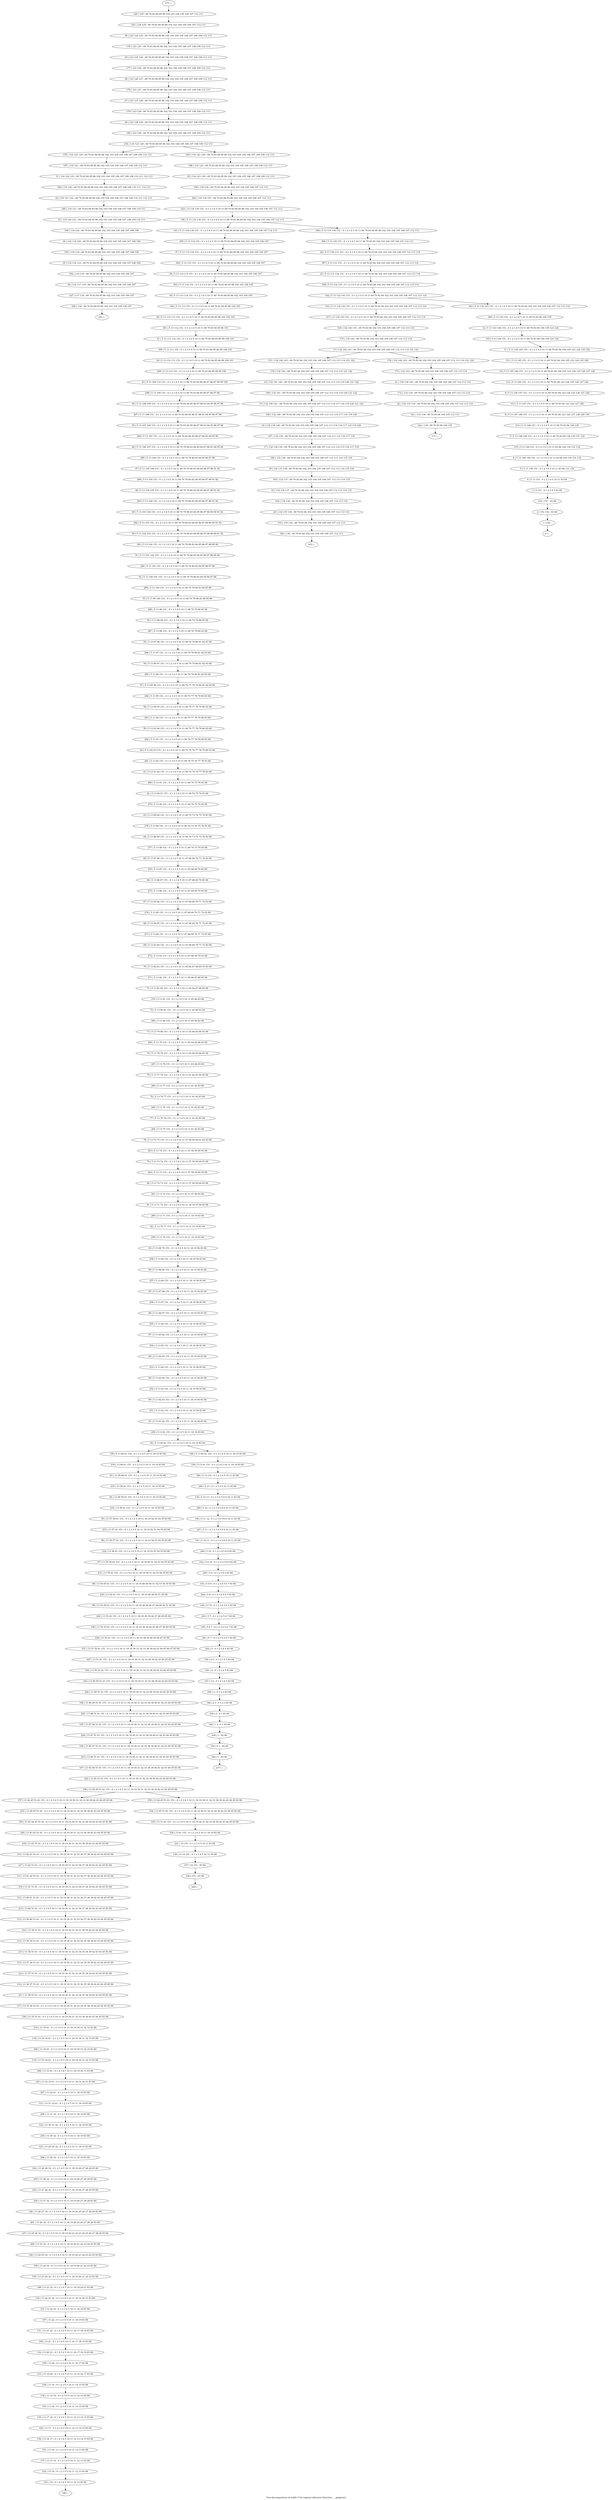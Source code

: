 digraph G {
graph [label="Tree-decomposition of width 5 for register allocator (function ___getgrent)"]
0[label="0 | : "];
1[label="1 | 152 : "];
2[label="2 | 151 152 : 83 84 "];
3[label="3 | 5 151 : 0 1 2 3 4 5 83 84 "];
4[label="4 | 5 13 151 : 0 1 2 3 4 5 10 11 83 84 "];
5[label="5 | 5 13 150 151 : 0 1 2 3 4 5 10 11 83 84 131 132 "];
6[label="6 | 5 13 149 150 151 : 0 1 2 3 4 5 10 11 83 84 129 130 131 132 "];
7[label="7 | 5 13 148 149 151 : 0 1 2 3 4 5 10 11 69 70 83 84 129 130 131 132 "];
8[label="8 | 5 13 147 148 151 : 0 1 2 3 4 5 10 11 69 70 83 84 123 124 127 128 129 130 "];
9[label="9 | 5 13 146 147 151 : 0 1 2 3 4 5 10 11 69 70 83 84 123 124 125 126 127 128 "];
10[label="10 | 5 13 145 146 151 : 0 1 2 3 4 5 10 11 69 70 83 84 104 105 123 124 125 126 127 128 "];
11[label="11 | 5 13 144 145 151 : 0 1 2 3 4 5 10 11 69 70 83 84 104 105 123 124 125 126 "];
12[label="12 | 5 13 143 144 151 : 0 1 2 3 4 5 10 11 69 70 83 84 104 105 123 124 "];
13[label="13 | 132 142 143 : 69 70 83 84 102 103 104 105 106 107 112 113 114 121 122 "];
14[label="14 | 132 141 142 : 69 70 83 84 102 103 104 105 106 107 112 113 114 119 120 121 122 "];
15[label="15 | 132 140 141 : 69 70 83 84 102 103 104 105 106 107 112 113 114 117 118 119 120 121 122 "];
16[label="16 | 132 139 140 : 69 70 83 84 102 103 104 105 106 107 112 113 114 116 117 118 119 120 "];
17[label="17 | 132 138 139 : 69 70 83 84 102 103 104 105 106 107 112 113 114 115 116 117 118 "];
18[label="18 | 132 137 138 : 69 70 83 84 102 103 104 105 106 107 112 113 114 115 116 "];
19[label="19 | 132 136 137 : 69 70 83 84 102 103 104 105 106 107 112 113 114 115 "];
20[label="20 | 132 135 136 : 69 70 83 84 102 103 104 105 106 107 112 113 114 "];
21[label="21 | 132 134 143 : 69 70 83 84 102 103 104 105 106 107 112 113 114 "];
22[label="22 | 132 133 134 : 69 70 83 84 102 103 104 105 106 107 112 113 114 "];
23[label="23 | 5 13 131 132 151 : 0 1 2 3 4 5 10 11 69 70 83 84 102 103 104 105 106 107 112 113 114 "];
24[label="24 | 5 13 130 131 151 : 0 1 2 3 4 5 10 11 69 70 83 84 102 103 104 105 106 107 112 113 114 "];
25[label="25 | 116 123 130 : 69 70 83 84 85 86 102 103 104 105 106 107 108 109 112 113 "];
26[label="26 | 123 128 129 : 69 70 83 84 85 86 102 103 104 105 106 107 108 109 112 113 "];
27[label="27 | 123 127 128 : 69 70 83 84 85 86 102 103 104 105 106 107 108 109 112 113 "];
28[label="28 | 123 126 127 : 69 70 83 84 85 86 102 103 104 105 106 107 108 109 112 113 "];
29[label="29 | 123 125 126 : 69 70 83 84 85 86 102 103 104 105 106 107 108 109 112 113 "];
30[label="30 | 123 124 125 : 69 70 83 84 85 86 102 103 104 105 106 107 108 109 112 113 "];
31[label="31 | 116 122 123 : 69 70 83 84 85 86 102 103 104 105 106 107 108 109 110 111 112 113 "];
32[label="32 | 116 121 122 : 69 70 83 84 85 86 102 103 104 105 106 107 108 109 110 111 112 113 "];
33[label="33 | 116 120 121 : 69 70 83 84 85 86 102 103 104 105 106 107 108 109 110 111 "];
34[label="34 | 116 119 120 : 69 70 83 84 85 86 102 103 104 105 106 107 108 109 "];
35[label="35 | 116 118 119 : 69 70 83 84 85 86 102 103 104 105 106 107 108 109 "];
36[label="36 | 116 117 118 : 69 70 83 84 85 86 102 103 104 105 106 107 "];
37[label="37 | 5 13 115 116 151 : 0 1 2 3 4 5 10 11 69 70 83 84 85 86 102 103 104 105 106 107 "];
38[label="38 | 5 13 114 115 151 : 0 1 2 3 4 5 10 11 69 70 83 84 85 86 102 103 104 105 106 107 "];
39[label="39 | 5 13 113 114 151 : 0 1 2 3 4 5 10 11 69 70 83 84 85 86 102 103 104 105 "];
40[label="40 | 5 13 112 113 151 : 0 1 2 3 4 5 10 11 69 70 83 84 85 86 101 102 103 "];
41[label="41 | 5 13 111 112 151 : 0 1 2 3 4 5 10 11 69 70 83 84 85 86 99 100 101 "];
42[label="42 | 5 13 110 111 151 : 0 1 2 3 4 5 10 11 69 70 83 84 85 86 99 100 101 "];
43[label="43 | 5 13 109 110 151 : 0 1 2 3 4 5 10 11 69 70 83 84 85 86 87 88 97 98 99 100 "];
44[label="44 | 5 13 108 109 151 : 0 1 2 3 4 5 10 11 69 70 83 84 85 86 87 88 93 94 95 96 97 98 "];
45[label="45 | 5 13 107 108 151 : 0 1 2 3 4 5 10 11 69 70 83 84 85 86 87 88 93 94 95 96 97 98 "];
46[label="46 | 5 13 106 107 151 : 0 1 2 3 4 5 10 11 69 70 79 80 83 84 85 86 87 88 93 94 95 96 "];
47[label="47 | 5 13 105 106 151 : 0 1 2 3 4 5 10 11 69 70 79 80 83 84 85 86 87 88 91 92 "];
48[label="48 | 5 13 104 105 151 : 0 1 2 3 4 5 10 11 69 70 79 80 83 84 85 86 87 88 91 92 "];
49[label="49 | 5 13 103 104 151 : 0 1 2 3 4 5 10 11 69 70 79 80 83 84 85 86 87 88 89 90 91 92 "];
50[label="50 | 5 13 102 103 151 : 0 1 2 3 4 5 10 11 69 70 79 80 83 84 85 86 87 88 89 90 91 92 "];
51[label="51 | 5 13 101 102 151 : 0 1 2 3 4 5 10 11 69 70 79 80 83 84 85 86 87 88 89 90 "];
52[label="52 | 5 13 100 101 151 : 0 1 2 3 4 5 10 11 69 70 79 80 83 84 85 86 87 88 "];
53[label="53 | 5 13 99 100 151 : 0 1 2 3 4 5 10 11 69 70 79 80 83 84 85 86 "];
54[label="54 | 5 13 98 99 151 : 0 1 2 3 4 5 10 11 69 70 79 80 83 84 "];
55[label="55 | 5 13 97 98 151 : 0 1 2 3 4 5 10 11 69 70 79 80 81 82 83 84 "];
56[label="56 | 5 13 96 97 151 : 0 1 2 3 4 5 10 11 69 70 79 80 81 82 83 84 "];
57[label="57 | 5 13 95 96 151 : 0 1 2 3 4 5 10 11 69 70 77 78 79 80 81 82 83 84 "];
58[label="58 | 5 13 94 95 151 : 0 1 2 3 4 5 10 11 69 70 77 78 79 80 83 84 "];
59[label="59 | 5 13 93 94 151 : 0 1 2 3 4 5 10 11 69 70 77 78 79 80 83 84 "];
60[label="60 | 5 13 92 93 151 : 0 1 2 3 4 5 10 11 69 70 75 76 77 78 79 80 83 84 "];
61[label="61 | 5 13 91 92 151 : 0 1 2 3 4 5 10 11 69 70 75 76 77 78 83 84 "];
62[label="62 | 5 13 90 91 151 : 0 1 2 3 4 5 10 11 69 70 75 76 83 84 "];
63[label="63 | 5 13 89 90 151 : 0 1 2 3 4 5 10 11 69 70 73 74 75 76 83 84 "];
64[label="64 | 5 13 88 89 151 : 0 1 2 3 4 5 10 11 69 70 73 74 75 76 83 84 "];
65[label="65 | 5 13 87 88 151 : 0 1 2 3 4 5 10 11 67 68 69 70 73 74 83 84 "];
66[label="66 | 5 13 86 87 151 : 0 1 2 3 4 5 10 11 67 68 69 70 83 84 "];
67[label="67 | 5 13 85 86 151 : 0 1 2 3 4 5 10 11 67 68 69 70 71 72 83 84 "];
68[label="68 | 5 13 84 85 151 : 0 1 2 3 4 5 10 11 67 68 69 70 71 72 83 84 "];
69[label="69 | 5 13 83 84 151 : 0 1 2 3 4 5 10 11 67 68 69 70 71 72 83 84 "];
70[label="70 | 5 13 82 83 151 : 0 1 2 3 4 5 10 11 65 66 67 68 69 70 83 84 "];
71[label="71 | 5 13 81 82 151 : 0 1 2 3 4 5 10 11 65 66 67 68 83 84 "];
72[label="72 | 5 13 80 81 151 : 0 1 2 3 4 5 10 11 65 66 83 84 "];
73[label="73 | 5 13 79 80 151 : 0 1 2 3 4 5 10 11 63 64 65 66 83 84 "];
74[label="74 | 5 13 78 79 151 : 0 1 2 3 4 5 10 11 63 64 65 66 83 84 "];
75[label="75 | 5 13 77 78 151 : 0 1 2 3 4 5 10 11 61 62 63 64 83 84 "];
76[label="76 | 5 13 76 77 151 : 0 1 2 3 4 5 10 11 61 62 83 84 "];
77[label="77 | 5 13 75 76 151 : 0 1 2 3 4 5 10 11 61 62 83 84 "];
78[label="78 | 5 13 74 75 151 : 0 1 2 3 4 5 10 11 57 58 59 60 61 62 83 84 "];
79[label="79 | 5 13 73 74 151 : 0 1 2 3 4 5 10 11 57 58 59 60 83 84 "];
80[label="80 | 5 13 72 73 151 : 0 1 2 3 4 5 10 11 57 58 59 60 83 84 "];
81[label="81 | 5 13 71 72 151 : 0 1 2 3 4 5 10 11 18 19 57 58 83 84 "];
82[label="82 | 5 13 70 71 151 : 0 1 2 3 4 5 10 11 18 19 83 84 "];
83[label="83 | 5 13 69 70 151 : 0 1 2 3 4 5 10 11 18 19 56 83 84 "];
84[label="84 | 5 13 68 69 151 : 0 1 2 3 4 5 10 11 18 19 56 83 84 "];
85[label="85 | 5 13 67 68 151 : 0 1 2 3 4 5 10 11 18 19 56 83 84 "];
86[label="86 | 5 13 66 67 151 : 0 1 2 3 4 5 10 11 18 19 56 83 84 "];
87[label="87 | 5 13 65 66 151 : 0 1 2 3 4 5 10 11 18 19 56 83 84 "];
88[label="88 | 5 13 64 65 151 : 0 1 2 3 4 5 10 11 18 19 56 83 84 "];
89[label="89 | 5 13 63 64 151 : 0 1 2 3 4 5 10 11 18 19 56 83 84 "];
90[label="90 | 5 13 62 63 151 : 0 1 2 3 4 5 10 11 18 19 56 83 84 "];
91[label="91 | 5 13 61 62 151 : 0 1 2 3 4 5 10 11 18 19 56 83 84 "];
92[label="92 | 5 13 60 61 151 : 0 1 2 3 4 5 10 11 18 19 83 84 "];
93[label="93 | 13 59 60 61 151 : 0 1 2 3 4 5 10 11 18 19 83 84 "];
94[label="94 | 13 58 59 61 151 : 0 1 2 3 4 5 10 11 18 19 83 84 "];
95[label="95 | 13 57 58 61 151 : 0 1 2 3 4 5 10 11 18 19 52 53 54 55 83 84 "];
96[label="96 | 13 56 57 61 151 : 0 1 2 3 4 5 10 11 18 19 52 53 54 55 83 84 "];
97[label="97 | 13 55 56 61 151 : 0 1 2 3 4 5 10 11 18 19 50 51 52 53 54 55 83 84 "];
98[label="98 | 13 54 55 61 151 : 0 1 2 3 4 5 10 11 18 19 48 49 50 51 52 53 54 55 83 84 "];
99[label="99 | 13 53 54 61 151 : 0 1 2 3 4 5 10 11 18 19 38 39 46 47 48 49 50 51 83 84 "];
100[label="100 | 13 52 53 61 151 : 0 1 2 3 4 5 10 11 18 19 38 39 44 45 46 47 48 49 83 84 "];
101[label="101 | 13 51 52 61 151 : 0 1 2 3 4 5 10 11 18 19 30 31 32 33 38 39 42 43 44 45 46 47 83 84 "];
102[label="102 | 13 50 51 61 151 : 0 1 2 3 4 5 10 11 18 19 30 31 32 33 38 39 42 43 44 45 83 84 "];
103[label="103 | 13 49 50 51 61 151 : 0 1 2 3 4 5 10 11 18 19 30 31 32 33 38 39 42 43 44 45 83 84 "];
104[label="104 | 13 48 49 51 61 151 : 0 1 2 3 4 5 10 11 18 19 30 31 32 33 38 39 40 41 42 43 44 45 83 84 "];
105[label="105 | 13 47 48 51 61 151 : 0 1 2 3 4 5 10 11 18 19 30 31 32 33 38 39 40 41 42 43 44 45 83 84 "];
106[label="106 | 13 46 47 51 61 151 : 0 1 2 3 4 5 10 11 18 19 30 31 32 33 38 39 40 41 42 43 44 45 83 84 "];
107[label="107 | 13 45 46 51 61 151 : 0 1 2 3 4 5 10 11 18 19 30 31 32 33 38 39 40 41 42 43 44 45 83 84 "];
108[label="108 | 13 44 45 51 61 151 : 0 1 2 3 4 5 10 11 18 19 30 31 32 33 38 39 42 43 44 45 83 84 "];
109[label="109 | 13 43 44 45 51 61 : 0 1 2 3 4 5 10 11 18 19 30 31 32 33 38 39 42 43 44 45 83 84 "];
110[label="110 | 13 42 43 51 61 : 0 1 2 3 4 5 10 11 18 19 30 31 32 33 36 37 38 39 42 43 44 45 83 84 "];
111[label="111 | 13 41 42 51 61 : 0 1 2 3 4 5 10 11 18 19 30 31 32 33 36 37 38 39 42 43 44 45 83 84 "];
112[label="112 | 13 40 41 51 61 : 0 1 2 3 4 5 10 11 18 19 30 31 32 33 36 37 38 39 42 43 44 45 83 84 "];
113[label="113 | 13 39 40 51 61 : 0 1 2 3 4 5 10 11 18 19 30 31 32 33 36 37 38 39 42 43 44 45 83 84 "];
114[label="114 | 13 38 39 51 61 : 0 1 2 3 4 5 10 11 18 19 30 31 32 33 34 35 38 39 42 43 44 45 83 84 "];
115[label="115 | 13 37 38 51 61 : 0 1 2 3 4 5 10 11 18 19 30 31 32 33 34 35 38 39 42 43 44 45 83 84 "];
116[label="116 | 13 36 37 51 61 : 0 1 2 3 4 5 10 11 18 19 30 31 32 33 34 35 38 39 42 43 44 45 83 84 "];
117[label="117 | 13 35 36 51 61 : 0 1 2 3 4 5 10 11 18 19 30 31 32 33 34 35 38 39 42 43 44 45 83 84 "];
118[label="118 | 13 34 35 61 : 0 1 2 3 4 5 10 11 18 19 30 31 32 33 83 84 "];
119[label="119 | 13 33 34 61 : 0 1 2 3 4 5 10 11 18 19 30 31 32 33 83 84 "];
120[label="120 | 13 32 33 61 : 0 1 2 3 4 5 10 11 18 19 30 31 83 84 "];
121[label="121 | 13 31 32 61 : 0 1 2 3 4 5 10 11 18 19 83 84 "];
122[label="122 | 13 30 31 32 : 0 1 2 3 4 5 10 11 18 19 83 84 "];
123[label="123 | 13 29 30 32 : 0 1 2 3 4 5 10 11 18 19 83 84 "];
124[label="124 | 13 28 29 32 : 0 1 2 3 4 5 10 11 18 19 26 27 28 29 83 84 "];
125[label="125 | 13 27 28 32 : 0 1 2 3 4 5 10 11 18 19 26 27 28 29 83 84 "];
126[label="126 | 13 26 27 32 : 0 1 2 3 4 5 10 11 18 19 24 25 26 27 28 29 83 84 "];
127[label="127 | 13 25 26 32 : 0 1 2 3 4 5 10 11 18 19 20 21 22 23 24 25 26 27 28 29 83 84 "];
128[label="128 | 13 24 25 32 : 0 1 2 3 4 5 10 11 18 19 20 21 22 23 24 25 83 84 "];
129[label="129 | 13 23 24 32 : 0 1 2 3 4 5 10 11 18 19 20 21 22 23 83 84 "];
130[label="130 | 13 22 23 32 : 0 1 2 3 4 5 10 11 18 19 20 21 83 84 "];
131[label="131 | 13 21 22 : 0 1 2 3 4 5 10 11 16 17 18 19 83 84 "];
132[label="132 | 13 20 21 : 0 1 2 3 4 5 10 11 16 17 18 19 83 84 "];
133[label="133 | 13 19 20 : 0 1 2 3 4 5 10 11 14 15 16 17 83 84 "];
134[label="134 | 13 18 19 : 0 1 2 3 4 5 10 11 14 15 83 84 "];
135[label="135 | 13 17 18 : 0 1 2 3 4 5 10 11 12 13 14 15 83 84 "];
136[label="136 | 13 16 17 : 0 1 2 3 4 5 10 11 12 13 14 15 83 84 "];
137[label="137 | 13 15 16 : 0 1 2 3 4 5 10 11 12 13 83 84 "];
138[label="138 | 13 14 151 : 0 1 2 3 4 5 10 11 83 84 "];
139[label="139 | 5 12 13 : 0 1 2 3 4 5 8 9 10 11 83 84 "];
140[label="140 | 5 11 12 : 0 1 2 3 4 5 8 9 10 11 83 84 "];
141[label="141 | 5 10 11 : 0 1 2 3 4 5 8 9 10 11 83 84 "];
142[label="142 | 5 9 10 : 0 1 2 3 4 5 8 9 83 84 "];
143[label="143 | 5 8 9 : 0 1 2 3 4 5 6 7 83 84 "];
144[label="144 | 5 7 8 : 0 1 2 3 4 5 6 7 83 84 "];
145[label="145 | 5 6 7 : 0 1 2 3 4 5 6 7 83 84 "];
146[label="146 | 4 5 : 0 1 2 3 4 5 83 84 "];
147[label="147 | 3 4 : 0 1 2 3 4 5 83 84 "];
148[label="148 | 2 3 : 0 1 2 3 83 84 "];
149[label="149 | 1 2 : 0 1 83 84 "];
150[label="150 | 0 1 : 83 84 "];
151[label="151 | 132 142 143 : 69 70 83 84 102 103 104 105 106 107 112 113 114 121 122 "];
152[label="152 | 132 142 143 : 69 70 83 84 102 103 104 105 106 107 112 113 114 121 122 "];
153[label="153 | 5 13 132 143 151 : 0 1 2 3 4 5 10 11 69 70 83 84 102 103 104 105 106 107 112 113 114 "];
154[label="154 | 116 123 129 : 69 70 83 84 85 86 102 103 104 105 106 107 108 109 112 113 "];
155[label="155 | 116 123 129 : 69 70 83 84 85 86 102 103 104 105 106 107 108 109 112 113 "];
156[label="156 | 5 13 116 130 151 : 0 1 2 3 4 5 10 11 69 70 83 84 85 86 102 103 104 105 106 107 112 113 "];
157[label="157 | 13 44 45 51 61 151 : 0 1 2 3 4 5 10 11 18 19 30 31 32 33 38 39 42 43 44 45 83 84 "];
158[label="158 | 13 44 45 51 61 151 : 0 1 2 3 4 5 10 11 18 19 30 31 32 33 38 39 42 43 44 45 83 84 "];
159[label="159 | 5 13 60 61 151 : 0 1 2 3 4 5 10 11 18 19 83 84 "];
160[label="160 | 5 13 60 61 151 : 0 1 2 3 4 5 10 11 18 19 83 84 "];
161[label="161 | 5 13 116 130 151 : 0 1 2 3 4 5 10 11 69 70 83 84 85 86 102 103 104 105 106 107 112 113 "];
162[label="162 | 5 13 132 143 151 : 0 1 2 3 4 5 10 11 69 70 83 84 102 103 104 105 106 107 112 113 114 "];
163[label="163 | : "];
164[label="164 | 132 136 : 69 70 83 84 102 103 104 105 106 107 112 113 114 "];
165[label="165 | 132 137 : 69 70 83 84 102 103 104 105 106 107 112 113 114 115 "];
166[label="166 | 132 138 : 69 70 83 84 102 103 104 105 106 107 112 113 114 115 116 "];
167[label="167 | 132 139 : 69 70 83 84 102 103 104 105 106 107 112 113 114 116 117 118 "];
168[label="168 | 132 140 : 69 70 83 84 102 103 104 105 106 107 112 113 114 117 118 119 120 "];
169[label="169 | 132 141 : 69 70 83 84 102 103 104 105 106 107 112 113 114 119 120 121 122 "];
170[label="170 | 132 142 : 69 70 83 84 102 103 104 105 106 107 112 113 114 121 122 "];
171[label="171 | : "];
172[label="172 | 132 134 : 69 70 83 84 102 103 104 105 106 107 112 113 114 "];
173[label="173 | 132 143 : 69 70 83 84 102 103 104 105 106 107 112 113 114 "];
174[label="174 | 132 143 : 69 70 83 84 102 103 104 105 106 107 112 113 114 "];
175[label="175 | : "];
176[label="176 | 123 125 : 69 70 83 84 85 86 102 103 104 105 106 107 108 109 112 113 "];
177[label="177 | 123 126 : 69 70 83 84 85 86 102 103 104 105 106 107 108 109 112 113 "];
178[label="178 | 123 127 : 69 70 83 84 85 86 102 103 104 105 106 107 108 109 112 113 "];
179[label="179 | 123 128 : 69 70 83 84 85 86 102 103 104 105 106 107 108 109 112 113 "];
180[label="180 | 123 129 : 69 70 83 84 85 86 102 103 104 105 106 107 108 109 112 113 "];
181[label="181 | : "];
182[label="182 | 116 118 : 69 70 83 84 85 86 102 103 104 105 106 107 "];
183[label="183 | 116 119 : 69 70 83 84 85 86 102 103 104 105 106 107 108 109 "];
184[label="184 | 116 120 : 69 70 83 84 85 86 102 103 104 105 106 107 108 109 "];
185[label="185 | 116 121 : 69 70 83 84 85 86 102 103 104 105 106 107 108 109 110 111 "];
186[label="186 | 116 122 : 69 70 83 84 85 86 102 103 104 105 106 107 108 109 110 111 112 113 "];
187[label="187 | 116 123 : 69 70 83 84 85 86 102 103 104 105 106 107 108 109 112 113 "];
188[label="188 | 116 123 : 69 70 83 84 85 86 102 103 104 105 106 107 108 109 112 113 "];
189[label="189 | 116 130 : 69 70 83 84 85 86 102 103 104 105 106 107 112 113 "];
190[label="190 | : "];
191[label="191 | 13 16 : 0 1 2 3 4 5 10 11 12 13 83 84 "];
192[label="192 | 13 17 : 0 1 2 3 4 5 10 11 12 13 14 15 83 84 "];
193[label="193 | 13 18 : 0 1 2 3 4 5 10 11 14 15 83 84 "];
194[label="194 | 13 19 : 0 1 2 3 4 5 10 11 14 15 83 84 "];
195[label="195 | 13 20 : 0 1 2 3 4 5 10 11 16 17 83 84 "];
196[label="196 | 13 21 : 0 1 2 3 4 5 10 11 16 17 18 19 83 84 "];
197[label="197 | 13 22 : 0 1 2 3 4 5 10 11 18 19 83 84 "];
198[label="198 | 13 23 32 : 0 1 2 3 4 5 10 11 18 19 20 21 83 84 "];
199[label="199 | 13 24 32 : 0 1 2 3 4 5 10 11 18 19 20 21 22 23 83 84 "];
200[label="200 | 13 25 32 : 0 1 2 3 4 5 10 11 18 19 20 21 22 23 24 25 83 84 "];
201[label="201 | 13 26 32 : 0 1 2 3 4 5 10 11 18 19 24 25 26 27 28 29 83 84 "];
202[label="202 | 13 27 32 : 0 1 2 3 4 5 10 11 18 19 26 27 28 29 83 84 "];
203[label="203 | 13 28 32 : 0 1 2 3 4 5 10 11 18 19 26 27 28 29 83 84 "];
204[label="204 | 13 29 32 : 0 1 2 3 4 5 10 11 18 19 83 84 "];
205[label="205 | 13 30 32 : 0 1 2 3 4 5 10 11 18 19 83 84 "];
206[label="206 | 13 31 32 : 0 1 2 3 4 5 10 11 18 19 83 84 "];
207[label="207 | 13 32 61 : 0 1 2 3 4 5 10 11 18 19 83 84 "];
208[label="208 | 13 33 61 : 0 1 2 3 4 5 10 11 18 19 30 31 83 84 "];
209[label="209 | 13 34 61 : 0 1 2 3 4 5 10 11 18 19 30 31 32 33 83 84 "];
210[label="210 | 13 35 61 : 0 1 2 3 4 5 10 11 18 19 30 31 32 33 83 84 "];
211[label="211 | 13 36 51 61 : 0 1 2 3 4 5 10 11 18 19 30 31 32 33 34 35 38 39 42 43 44 45 83 84 "];
212[label="212 | 13 37 51 61 : 0 1 2 3 4 5 10 11 18 19 30 31 32 33 34 35 38 39 42 43 44 45 83 84 "];
213[label="213 | 13 38 51 61 : 0 1 2 3 4 5 10 11 18 19 30 31 32 33 34 35 38 39 42 43 44 45 83 84 "];
214[label="214 | 13 39 51 61 : 0 1 2 3 4 5 10 11 18 19 30 31 32 33 38 39 42 43 44 45 83 84 "];
215[label="215 | 13 40 51 61 : 0 1 2 3 4 5 10 11 18 19 30 31 32 33 36 37 38 39 42 43 44 45 83 84 "];
216[label="216 | 13 41 51 61 : 0 1 2 3 4 5 10 11 18 19 30 31 32 33 36 37 38 39 42 43 44 45 83 84 "];
217[label="217 | 13 42 51 61 : 0 1 2 3 4 5 10 11 18 19 30 31 32 33 36 37 38 39 42 43 44 45 83 84 "];
218[label="218 | 13 43 51 61 : 0 1 2 3 4 5 10 11 18 19 30 31 32 33 38 39 42 43 44 45 83 84 "];
219[label="219 | 13 44 45 51 61 : 0 1 2 3 4 5 10 11 18 19 30 31 32 33 38 39 42 43 44 45 83 84 "];
220[label="220 | : "];
221[label="221 | 13 151 : 0 1 2 3 4 5 10 11 83 84 "];
222[label="222 | 13 45 51 61 151 : 0 1 2 3 4 5 10 11 18 19 30 31 32 33 38 39 42 43 44 45 83 84 "];
223[label="223 | 13 46 51 61 151 : 0 1 2 3 4 5 10 11 18 19 30 31 32 33 38 39 40 41 42 43 44 45 83 84 "];
224[label="224 | 13 47 51 61 151 : 0 1 2 3 4 5 10 11 18 19 30 31 32 33 38 39 40 41 42 43 44 45 83 84 "];
225[label="225 | 13 48 51 61 151 : 0 1 2 3 4 5 10 11 18 19 30 31 32 33 38 39 40 41 42 43 44 45 83 84 "];
226[label="226 | 13 49 51 61 151 : 0 1 2 3 4 5 10 11 18 19 30 31 32 33 38 39 42 43 44 45 83 84 "];
227[label="227 | 13 51 61 151 : 0 1 2 3 4 5 10 11 18 19 30 31 32 33 38 39 42 43 44 45 83 84 "];
228[label="228 | 13 52 61 151 : 0 1 2 3 4 5 10 11 18 19 38 39 44 45 46 47 83 84 "];
229[label="229 | 13 53 61 151 : 0 1 2 3 4 5 10 11 18 19 38 39 46 47 48 49 83 84 "];
230[label="230 | 13 54 61 151 : 0 1 2 3 4 5 10 11 18 19 48 49 50 51 83 84 "];
231[label="231 | 13 55 61 151 : 0 1 2 3 4 5 10 11 18 19 50 51 52 53 54 55 83 84 "];
232[label="232 | 13 56 61 151 : 0 1 2 3 4 5 10 11 18 19 52 53 54 55 83 84 "];
233[label="233 | 13 57 61 151 : 0 1 2 3 4 5 10 11 18 19 52 53 54 55 83 84 "];
234[label="234 | 13 58 61 151 : 0 1 2 3 4 5 10 11 18 19 83 84 "];
235[label="235 | 13 59 61 151 : 0 1 2 3 4 5 10 11 18 19 83 84 "];
236[label="236 | 13 60 61 151 : 0 1 2 3 4 5 10 11 18 19 83 84 "];
237[label="237 | : "];
238[label="238 | 1 : 83 84 "];
239[label="239 | 2 : 0 1 83 84 "];
240[label="240 | 3 : 0 1 2 3 83 84 "];
241[label="241 | 4 : 0 1 2 3 4 5 83 84 "];
242[label="242 | 5 : 0 1 2 3 4 5 83 84 "];
243[label="243 | 5 7 : 0 1 2 3 4 5 6 7 83 84 "];
244[label="244 | 5 8 : 0 1 2 3 4 5 6 7 83 84 "];
245[label="245 | 5 9 : 0 1 2 3 4 5 83 84 "];
246[label="246 | 5 10 : 0 1 2 3 4 5 8 9 83 84 "];
247[label="247 | 5 11 : 0 1 2 3 4 5 8 9 10 11 83 84 "];
248[label="248 | 5 12 : 0 1 2 3 4 5 8 9 10 11 83 84 "];
249[label="249 | 5 13 : 0 1 2 3 4 5 10 11 83 84 "];
250[label="250 | 5 13 61 151 : 0 1 2 3 4 5 10 11 18 19 83 84 "];
251[label="251 | 5 13 62 151 : 0 1 2 3 4 5 10 11 18 19 56 83 84 "];
252[label="252 | 5 13 63 151 : 0 1 2 3 4 5 10 11 18 19 56 83 84 "];
253[label="253 | 5 13 64 151 : 0 1 2 3 4 5 10 11 18 19 56 83 84 "];
254[label="254 | 5 13 65 151 : 0 1 2 3 4 5 10 11 18 19 56 83 84 "];
255[label="255 | 5 13 66 151 : 0 1 2 3 4 5 10 11 18 19 56 83 84 "];
256[label="256 | 5 13 67 151 : 0 1 2 3 4 5 10 11 18 19 56 83 84 "];
257[label="257 | 5 13 68 151 : 0 1 2 3 4 5 10 11 18 19 56 83 84 "];
258[label="258 | 5 13 69 151 : 0 1 2 3 4 5 10 11 18 19 56 83 84 "];
259[label="259 | 5 13 70 151 : 0 1 2 3 4 5 10 11 18 19 83 84 "];
260[label="260 | 5 13 71 151 : 0 1 2 3 4 5 10 11 18 19 83 84 "];
261[label="261 | 5 13 72 151 : 0 1 2 3 4 5 10 11 57 58 83 84 "];
262[label="262 | 5 13 73 151 : 0 1 2 3 4 5 10 11 57 58 59 60 83 84 "];
263[label="263 | 5 13 74 151 : 0 1 2 3 4 5 10 11 57 58 59 60 83 84 "];
264[label="264 | 5 13 75 151 : 0 1 2 3 4 5 10 11 61 62 83 84 "];
265[label="265 | 5 13 76 151 : 0 1 2 3 4 5 10 11 61 62 83 84 "];
266[label="266 | 5 13 77 151 : 0 1 2 3 4 5 10 11 61 62 83 84 "];
267[label="267 | 5 13 78 151 : 0 1 2 3 4 5 10 11 63 64 83 84 "];
268[label="268 | 5 13 79 151 : 0 1 2 3 4 5 10 11 63 64 65 66 83 84 "];
269[label="269 | 5 13 80 151 : 0 1 2 3 4 5 10 11 65 66 83 84 "];
270[label="270 | 5 13 81 151 : 0 1 2 3 4 5 10 11 65 66 83 84 "];
271[label="271 | 5 13 82 151 : 0 1 2 3 4 5 10 11 65 66 67 68 83 84 "];
272[label="272 | 5 13 83 151 : 0 1 2 3 4 5 10 11 67 68 69 70 83 84 "];
273[label="273 | 5 13 84 151 : 0 1 2 3 4 5 10 11 67 68 69 70 71 72 83 84 "];
274[label="274 | 5 13 85 151 : 0 1 2 3 4 5 10 11 67 68 69 70 71 72 83 84 "];
275[label="275 | 5 13 86 151 : 0 1 2 3 4 5 10 11 67 68 69 70 83 84 "];
276[label="276 | 5 13 87 151 : 0 1 2 3 4 5 10 11 67 68 69 70 83 84 "];
277[label="277 | 5 13 88 151 : 0 1 2 3 4 5 10 11 69 70 73 74 83 84 "];
278[label="278 | 5 13 89 151 : 0 1 2 3 4 5 10 11 69 70 73 74 75 76 83 84 "];
279[label="279 | 5 13 90 151 : 0 1 2 3 4 5 10 11 69 70 75 76 83 84 "];
280[label="280 | 5 13 91 151 : 0 1 2 3 4 5 10 11 69 70 75 76 83 84 "];
281[label="281 | 5 13 92 151 : 0 1 2 3 4 5 10 11 69 70 75 76 77 78 83 84 "];
282[label="282 | 5 13 93 151 : 0 1 2 3 4 5 10 11 69 70 77 78 79 80 83 84 "];
283[label="283 | 5 13 94 151 : 0 1 2 3 4 5 10 11 69 70 77 78 79 80 83 84 "];
284[label="284 | 5 13 95 151 : 0 1 2 3 4 5 10 11 69 70 77 78 79 80 83 84 "];
285[label="285 | 5 13 96 151 : 0 1 2 3 4 5 10 11 69 70 79 80 81 82 83 84 "];
286[label="286 | 5 13 97 151 : 0 1 2 3 4 5 10 11 69 70 79 80 81 82 83 84 "];
287[label="287 | 5 13 98 151 : 0 1 2 3 4 5 10 11 69 70 79 80 83 84 "];
288[label="288 | 5 13 99 151 : 0 1 2 3 4 5 10 11 69 70 79 80 83 84 "];
289[label="289 | 5 13 100 151 : 0 1 2 3 4 5 10 11 69 70 79 80 83 84 85 86 "];
290[label="290 | 5 13 101 151 : 0 1 2 3 4 5 10 11 69 70 79 80 83 84 85 86 87 88 "];
291[label="291 | 5 13 102 151 : 0 1 2 3 4 5 10 11 69 70 79 80 83 84 85 86 87 88 89 90 "];
292[label="292 | 5 13 103 151 : 0 1 2 3 4 5 10 11 69 70 79 80 83 84 85 86 87 88 89 90 91 92 "];
293[label="293 | 5 13 104 151 : 0 1 2 3 4 5 10 11 69 70 79 80 83 84 85 86 87 88 91 92 "];
294[label="294 | 5 13 105 151 : 0 1 2 3 4 5 10 11 69 70 79 80 83 84 85 86 87 88 91 92 "];
295[label="295 | 5 13 106 151 : 0 1 2 3 4 5 10 11 69 70 79 80 83 84 85 86 87 88 "];
296[label="296 | 5 13 107 151 : 0 1 2 3 4 5 10 11 69 70 83 84 85 86 87 88 93 94 95 96 "];
297[label="297 | 5 13 108 151 : 0 1 2 3 4 5 10 11 69 70 83 84 85 86 87 88 93 94 95 96 97 98 "];
298[label="298 | 5 13 109 151 : 0 1 2 3 4 5 10 11 69 70 83 84 85 86 87 88 97 98 "];
299[label="299 | 5 13 110 151 : 0 1 2 3 4 5 10 11 69 70 83 84 85 86 99 100 "];
300[label="300 | 5 13 111 151 : 0 1 2 3 4 5 10 11 69 70 83 84 85 86 99 100 101 "];
301[label="301 | 5 13 112 151 : 0 1 2 3 4 5 10 11 69 70 83 84 85 86 101 "];
302[label="302 | 5 13 113 151 : 0 1 2 3 4 5 10 11 69 70 83 84 85 86 102 103 "];
303[label="303 | 5 13 114 151 : 0 1 2 3 4 5 10 11 69 70 83 84 85 86 102 103 104 105 "];
304[label="304 | 5 13 115 151 : 0 1 2 3 4 5 10 11 69 70 83 84 85 86 102 103 104 105 106 107 "];
305[label="305 | 5 13 116 151 : 0 1 2 3 4 5 10 11 69 70 83 84 85 86 102 103 104 105 106 107 "];
306[label="306 | 5 13 130 151 : 0 1 2 3 4 5 10 11 69 70 83 84 102 103 104 105 106 107 112 113 "];
307[label="307 | 5 13 131 151 : 0 1 2 3 4 5 10 11 69 70 83 84 102 103 104 105 106 107 112 113 114 "];
308[label="308 | 5 13 132 151 : 0 1 2 3 4 5 10 11 69 70 83 84 102 103 104 105 106 107 112 113 114 "];
309[label="309 | 5 13 143 151 : 0 1 2 3 4 5 10 11 69 70 83 84 104 105 "];
310[label="310 | 5 13 144 151 : 0 1 2 3 4 5 10 11 69 70 83 84 104 105 123 124 "];
311[label="311 | 5 13 145 151 : 0 1 2 3 4 5 10 11 69 70 83 84 104 105 123 124 125 126 "];
312[label="312 | 5 13 146 151 : 0 1 2 3 4 5 10 11 69 70 83 84 123 124 125 126 127 128 "];
313[label="313 | 5 13 147 151 : 0 1 2 3 4 5 10 11 69 70 83 84 123 124 127 128 "];
314[label="314 | 5 13 148 151 : 0 1 2 3 4 5 10 11 69 70 83 84 129 130 "];
315[label="315 | 5 13 149 151 : 0 1 2 3 4 5 10 11 83 84 129 130 131 132 "];
316[label="316 | 151 : 83 84 "];
317[label="317 | 13 132 143 151 : 0 1 2 3 4 5 10 11 69 70 83 84 102 103 104 105 106 107 112 113 114 "];
318[label="318 | 132 143 151 : 69 70 83 84 102 103 104 105 106 107 112 113 114 "];
319[label="319 | 135 136 : 69 70 83 84 102 103 104 105 106 107 112 113 "];
320[label="320 | 136 : 69 70 83 84 102 103 104 105 106 107 112 113 "];
321[label="321 | 133 134 : 69 70 83 84 104 105 112 113 "];
322[label="322 | 134 : 69 70 83 84 104 105 "];
323[label="323 | 13 116 130 151 : 0 1 2 3 4 5 10 11 69 70 83 84 85 86 102 103 104 105 106 107 112 113 "];
324[label="324 | 116 130 151 : 69 70 83 84 85 86 102 103 104 105 106 107 112 113 "];
325[label="325 | 124 125 : 69 70 83 84 85 86 102 103 104 105 106 107 112 113 "];
326[label="326 | 125 : 69 70 83 84 85 86 102 103 104 105 106 107 112 113 "];
327[label="327 | 117 118 : 69 70 83 84 85 86 102 103 104 105 106 107 "];
328[label="328 | 118 : 69 70 83 84 85 86 102 103 104 105 106 107 "];
329[label="329 | 13 43 45 51 61 : 0 1 2 3 4 5 10 11 18 19 30 31 32 33 38 39 42 43 44 45 83 84 "];
330[label="330 | 13 35 51 61 : 0 1 2 3 4 5 10 11 18 19 30 31 32 33 38 39 42 43 44 45 83 84 "];
331[label="331 | 13 22 32 : 0 1 2 3 4 5 10 11 18 19 83 84 "];
332[label="332 | 15 16 : 0 1 2 3 4 5 10 11 12 13 83 84 "];
333[label="333 | 16 : 0 1 2 3 4 5 10 11 12 13 83 84 "];
334[label="334 | 13 45 51 61 151 : 0 1 2 3 4 5 10 11 18 19 30 31 32 33 38 39 42 43 44 45 83 84 "];
335[label="335 | 13 51 61 151 : 0 1 2 3 4 5 10 11 18 19 30 31 32 33 38 39 42 43 44 45 83 84 "];
336[label="336 | 13 61 151 : 0 1 2 3 4 5 10 11 18 19 83 84 "];
337[label="337 | 14 151 : 83 84 "];
338[label="338 | 151 : 83 84 "];
339[label="339 | 5 13 61 151 : 0 1 2 3 4 5 10 11 18 19 83 84 "];
340[label="340 | 5 13 151 : 0 1 2 3 4 5 10 11 83 84 "];
341[label="341 | 5 7 : 0 1 2 3 4 5 6 7 83 84 "];
342[label="342 | 1 : 83 84 "];
343[label="343 | 5 13 132 143 151 : 0 1 2 3 4 5 10 11 69 70 83 84 102 103 104 105 106 107 112 113 114 "];
344[label="344 | 5 13 116 130 151 : 0 1 2 3 4 5 10 11 69 70 83 84 85 86 102 103 104 105 106 107 112 113 "];
345[label="345 | 116 123 129 : 69 70 83 84 85 86 102 103 104 105 106 107 108 109 112 113 "];
102->103 ;
13->151 ;
13->152 ;
108->157 ;
108->158 ;
92->159 ;
92->160 ;
164->20 ;
19->164 ;
165->19 ;
18->165 ;
166->18 ;
17->166 ;
167->17 ;
16->167 ;
168->16 ;
15->168 ;
169->15 ;
14->169 ;
170->14 ;
151->170 ;
172->22 ;
21->172 ;
173->21 ;
152->173 ;
174->13 ;
182->36 ;
35->182 ;
183->35 ;
34->183 ;
184->34 ;
33->184 ;
185->33 ;
32->185 ;
186->32 ;
31->186 ;
187->31 ;
155->187 ;
191->137 ;
136->191 ;
192->136 ;
135->192 ;
193->135 ;
134->193 ;
194->134 ;
133->194 ;
195->133 ;
132->195 ;
196->132 ;
131->196 ;
197->131 ;
198->130 ;
129->198 ;
199->129 ;
128->199 ;
200->128 ;
127->200 ;
201->127 ;
126->201 ;
202->126 ;
125->202 ;
203->125 ;
124->203 ;
204->124 ;
123->204 ;
205->123 ;
122->205 ;
206->122 ;
121->206 ;
207->121 ;
120->207 ;
208->120 ;
119->208 ;
209->119 ;
118->209 ;
210->118 ;
211->117 ;
116->211 ;
212->116 ;
115->212 ;
213->115 ;
114->213 ;
214->114 ;
113->214 ;
215->113 ;
112->215 ;
216->112 ;
111->216 ;
217->111 ;
110->217 ;
218->110 ;
219->109 ;
157->219 ;
221->138 ;
222->108 ;
107->222 ;
223->107 ;
106->223 ;
224->106 ;
105->224 ;
225->105 ;
104->225 ;
226->104 ;
103->226 ;
227->102 ;
101->227 ;
228->101 ;
100->228 ;
229->100 ;
99->229 ;
230->99 ;
98->230 ;
231->98 ;
97->231 ;
232->97 ;
96->232 ;
233->96 ;
95->233 ;
234->95 ;
94->234 ;
235->94 ;
93->235 ;
236->93 ;
159->236 ;
238->150 ;
149->238 ;
239->149 ;
148->239 ;
240->148 ;
147->240 ;
241->147 ;
146->241 ;
242->146 ;
243->145 ;
144->243 ;
244->144 ;
143->244 ;
245->143 ;
142->245 ;
246->142 ;
141->246 ;
247->141 ;
140->247 ;
248->140 ;
139->248 ;
249->139 ;
250->92 ;
91->250 ;
251->91 ;
90->251 ;
252->90 ;
89->252 ;
253->89 ;
88->253 ;
254->88 ;
87->254 ;
255->87 ;
86->255 ;
256->86 ;
85->256 ;
257->85 ;
84->257 ;
258->84 ;
83->258 ;
259->83 ;
82->259 ;
260->82 ;
81->260 ;
261->81 ;
80->261 ;
262->80 ;
79->262 ;
263->79 ;
78->263 ;
264->78 ;
77->264 ;
265->77 ;
76->265 ;
266->76 ;
75->266 ;
267->75 ;
74->267 ;
268->74 ;
73->268 ;
269->73 ;
72->269 ;
270->72 ;
71->270 ;
271->71 ;
70->271 ;
272->70 ;
69->272 ;
273->69 ;
68->273 ;
274->68 ;
67->274 ;
275->67 ;
66->275 ;
276->66 ;
65->276 ;
277->65 ;
64->277 ;
278->64 ;
63->278 ;
279->63 ;
62->279 ;
280->62 ;
61->280 ;
281->61 ;
60->281 ;
282->60 ;
59->282 ;
283->59 ;
58->283 ;
284->58 ;
57->284 ;
285->57 ;
56->285 ;
286->56 ;
55->286 ;
287->55 ;
54->287 ;
288->54 ;
53->288 ;
289->53 ;
52->289 ;
290->52 ;
51->290 ;
291->51 ;
50->291 ;
292->50 ;
49->292 ;
293->49 ;
48->293 ;
294->48 ;
47->294 ;
295->47 ;
46->295 ;
296->46 ;
45->296 ;
297->45 ;
44->297 ;
298->44 ;
43->298 ;
299->43 ;
42->299 ;
300->42 ;
41->300 ;
301->41 ;
40->301 ;
302->40 ;
39->302 ;
303->39 ;
38->303 ;
304->38 ;
37->304 ;
305->37 ;
161->305 ;
153->317 ;
318->174 ;
317->318 ;
20->319 ;
320->163 ;
319->320 ;
22->321 ;
322->171 ;
321->322 ;
36->327 ;
328->181 ;
327->328 ;
329->218 ;
109->329 ;
330->210 ;
117->330 ;
331->197 ;
130->331 ;
137->332 ;
333->190 ;
332->333 ;
158->334 ;
334->335 ;
336->221 ;
335->336 ;
138->337 ;
338->220 ;
337->338 ;
160->339 ;
340->249 ;
339->340 ;
341->242 ;
145->341 ;
342->237 ;
150->342 ;
175->326 ;
326->325 ;
325->30 ;
30->176 ;
176->29 ;
29->177 ;
177->28 ;
28->178 ;
178->27 ;
27->179 ;
179->26 ;
26->180 ;
180->154 ;
188->25 ;
25->189 ;
189->324 ;
324->323 ;
323->156 ;
306->24 ;
24->307 ;
307->23 ;
23->308 ;
308->162 ;
309->12 ;
12->310 ;
310->11 ;
11->311 ;
311->10 ;
10->312 ;
312->9 ;
9->313 ;
313->8 ;
8->314 ;
314->7 ;
7->315 ;
315->6 ;
6->5 ;
5->4 ;
4->3 ;
3->316 ;
316->2 ;
2->1 ;
1->0 ;
343->309 ;
344->306 ;
345->188 ;
162->153 ;
162->343 ;
156->161 ;
156->344 ;
154->155 ;
154->345 ;
}
